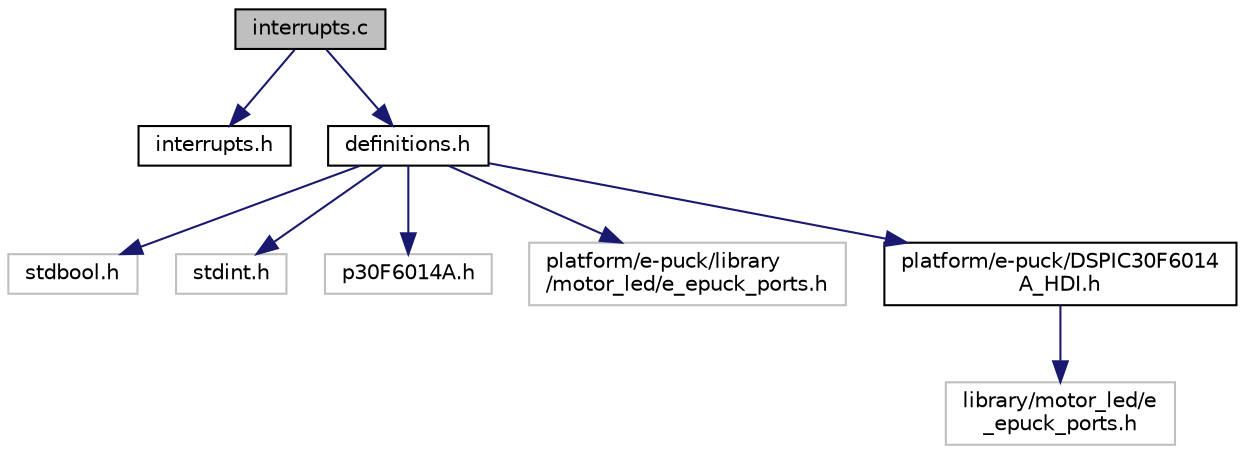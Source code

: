 digraph "interrupts.c"
{
  edge [fontname="Helvetica",fontsize="10",labelfontname="Helvetica",labelfontsize="10"];
  node [fontname="Helvetica",fontsize="10",shape=record];
  Node1 [label="interrupts.c",height=0.2,width=0.4,color="black", fillcolor="grey75", style="filled", fontcolor="black"];
  Node1 -> Node2 [color="midnightblue",fontsize="10",style="solid",fontname="Helvetica"];
  Node2 [label="interrupts.h",height=0.2,width=0.4,color="black", fillcolor="white", style="filled",URL="$d6/ded/interrupts_8h.html",tooltip="It declares interrupt priority levels and functions to create atomic sections. "];
  Node1 -> Node3 [color="midnightblue",fontsize="10",style="solid",fontname="Helvetica"];
  Node3 [label="definitions.h",height=0.2,width=0.4,color="black", fillcolor="white", style="filled",URL="$d6/dc2/definitions_8h.html",tooltip="This file declares general preprocessor variables and types. "];
  Node3 -> Node4 [color="midnightblue",fontsize="10",style="solid",fontname="Helvetica"];
  Node4 [label="stdbool.h",height=0.2,width=0.4,color="grey75", fillcolor="white", style="filled"];
  Node3 -> Node5 [color="midnightblue",fontsize="10",style="solid",fontname="Helvetica"];
  Node5 [label="stdint.h",height=0.2,width=0.4,color="grey75", fillcolor="white", style="filled"];
  Node3 -> Node6 [color="midnightblue",fontsize="10",style="solid",fontname="Helvetica"];
  Node6 [label="p30F6014A.h",height=0.2,width=0.4,color="grey75", fillcolor="white", style="filled"];
  Node3 -> Node7 [color="midnightblue",fontsize="10",style="solid",fontname="Helvetica"];
  Node7 [label="platform/e-puck/library\l/motor_led/e_epuck_ports.h",height=0.2,width=0.4,color="grey75", fillcolor="white", style="filled"];
  Node3 -> Node8 [color="midnightblue",fontsize="10",style="solid",fontname="Helvetica"];
  Node8 [label="platform/e-puck/DSPIC30F6014\lA_HDI.h",height=0.2,width=0.4,color="black", fillcolor="white", style="filled",URL="$d9/d1f/DSPIC30F6014A__HDI_8h.html",tooltip="declares e-puck specific types and preprocessor variables "];
  Node8 -> Node9 [color="midnightblue",fontsize="10",style="solid",fontname="Helvetica"];
  Node9 [label="library/motor_led/e\l_epuck_ports.h",height=0.2,width=0.4,color="grey75", fillcolor="white", style="filled"];
}

